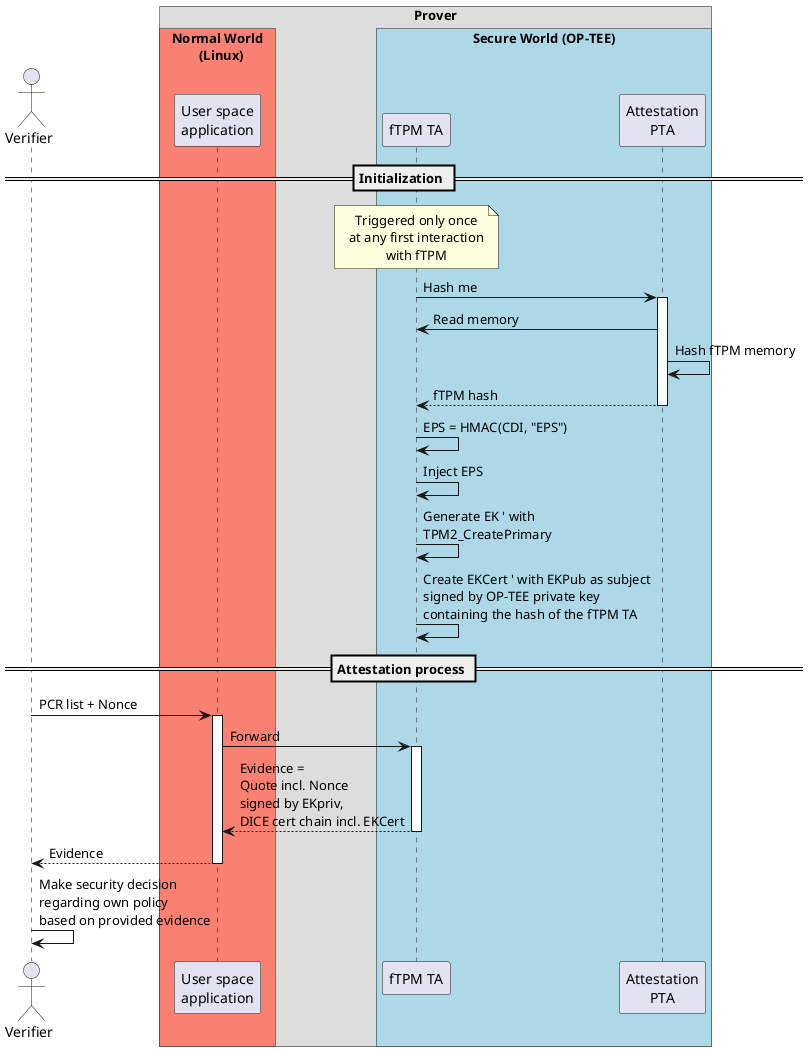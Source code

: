 @startuml sequence diagram
!pragma teoz true

skinparam NoteTextAlignment center

actor "Verifier"

== Initialization ==

note over "fTPM TA": Triggered only once\nat any first interaction\nwith fTPM

"fTPM TA" -> "Attestation\nPTA" ++: Hash me

"Attestation\nPTA" -> "fTPM TA": Read memory
"Attestation\nPTA" -> "Attestation\nPTA": Hash fTPM memory
"fTPM TA" <-- "Attestation\nPTA" --: fTPM hash

' Formula (2) from https://trustedcomputinggroup.org/wp-content/uploads/Hardware-Requirements-for-Device-Identifier-Composition-Engine-r78_For-Publication.pdf
"fTPM TA" -> "fTPM TA": EPS = HMAC(CDI, "EPS")
"fTPM TA" -> "fTPM TA": Inject EPS

"fTPM TA" -> "fTPM TA": Generate EK ' with\nTPM2_CreatePrimary
"fTPM TA" -> "fTPM TA": Create EKCert ' with EKPub as subject\nsigned by OP-TEE private key\ncontaining the hash of the fTPM TA


== Attestation process ==

"Verifier" -> "User space\napplication" ++: PCR list + Nonce

"User space\napplication" -> "fTPM TA" ++: Forward
"User space\napplication" <-- "fTPM TA" --: Evidence =\nQuote incl. Nonce\nsigned by EKpriv,\nDICE cert chain incl. EKCert
"Verifier" <-- "User space\napplication" --: Evidence

"Verifier" -> "Verifier": Make security decision\nregarding own policy\nbased on provided evidence

box "Prover"
    box "Normal World\n        (Linux)" #Salmon
    participant "User space\napplication"
    participant "User space\napplication"
    end box

    box "Secure World (OP-TEE)" #LightBlue
    participant "fTPM TA"
    participant "Attestation\nPTA"
    end box
end box

@enduml
